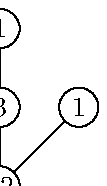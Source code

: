n=2.5mm; % node size for tree
g=4*n; % grid size for tree
u=3mm; % grid size for landscape

def node (expr x, y) (text t) =
  draw (x*g-n,y*g)..(x*g,y*g-n)..(x*g+n,y*g)..(x*g,y*g+n)..cycle;
  label(t, (x*g,y*g));
enddef;

def edge (expr x, y, xx, yy) =
  dx:=(xx-x)*g; dy:=(yy-y)*g; d:=dx++dy;
  ddx:=dx/d*n; ddy:=dy/d*n;
  draw (x*g+ddx,y*g+ddy)--(xx*g-ddx,yy*g-ddy);
enddef;

def nodep (expr x, y, t, xp, yp) =
  node(x,y,t);
  edge(x,y,xp,yp);
enddef;

beginfig(0);
  node(0,0,"12");
  nodep(-1,1,"5",0,0);
  nodep(0,1,"3",0,0);
  nodep(1,1,"1",0,0);
  nodep(-1,2,"3",-1,1);
  nodep(0,2,"1",0,1);
endfig;

beginfig(1);
  string land[];
  land[0]:="  ***  *";
  land[1]:=" ***** *** *";
  land[2]:="************";

  draw (0,u)--(12u,u);
  draw (6u,u)--(6u,3u); draw (10u,u)--(10u,3u); draw (12u,u)--(12u,3u);
  draw (0,2u)--(10u,2u);
  
  pickup pencircle scaled 2mm;
  for i=0 upto 2:
    for j=0 upto 11:
      if (substring (j,j+1) of land[i])="*":
        draw (u/2 + j*u, u/2 + (2-i)*u);
      fi
    endfor;
  endfor
  
endfig;

end;
